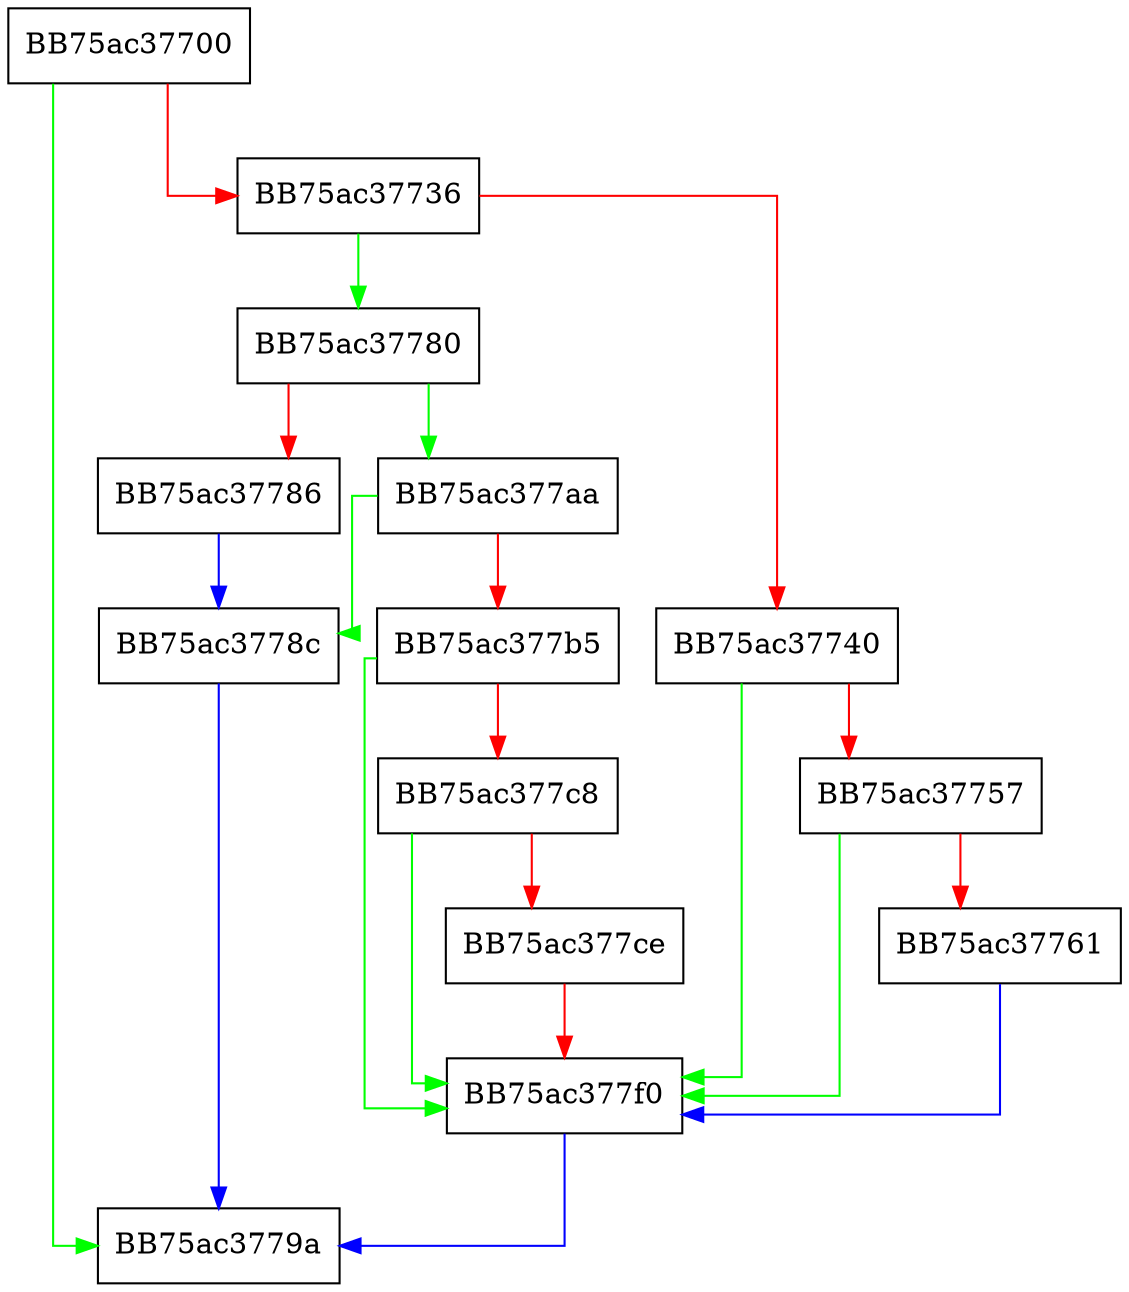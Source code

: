 digraph ResetIO {
  node [shape="box"];
  graph [splines=ortho];
  BB75ac37700 -> BB75ac3779a [color="green"];
  BB75ac37700 -> BB75ac37736 [color="red"];
  BB75ac37736 -> BB75ac37780 [color="green"];
  BB75ac37736 -> BB75ac37740 [color="red"];
  BB75ac37740 -> BB75ac377f0 [color="green"];
  BB75ac37740 -> BB75ac37757 [color="red"];
  BB75ac37757 -> BB75ac377f0 [color="green"];
  BB75ac37757 -> BB75ac37761 [color="red"];
  BB75ac37761 -> BB75ac377f0 [color="blue"];
  BB75ac37780 -> BB75ac377aa [color="green"];
  BB75ac37780 -> BB75ac37786 [color="red"];
  BB75ac37786 -> BB75ac3778c [color="blue"];
  BB75ac3778c -> BB75ac3779a [color="blue"];
  BB75ac377aa -> BB75ac3778c [color="green"];
  BB75ac377aa -> BB75ac377b5 [color="red"];
  BB75ac377b5 -> BB75ac377f0 [color="green"];
  BB75ac377b5 -> BB75ac377c8 [color="red"];
  BB75ac377c8 -> BB75ac377f0 [color="green"];
  BB75ac377c8 -> BB75ac377ce [color="red"];
  BB75ac377ce -> BB75ac377f0 [color="red"];
  BB75ac377f0 -> BB75ac3779a [color="blue"];
}
